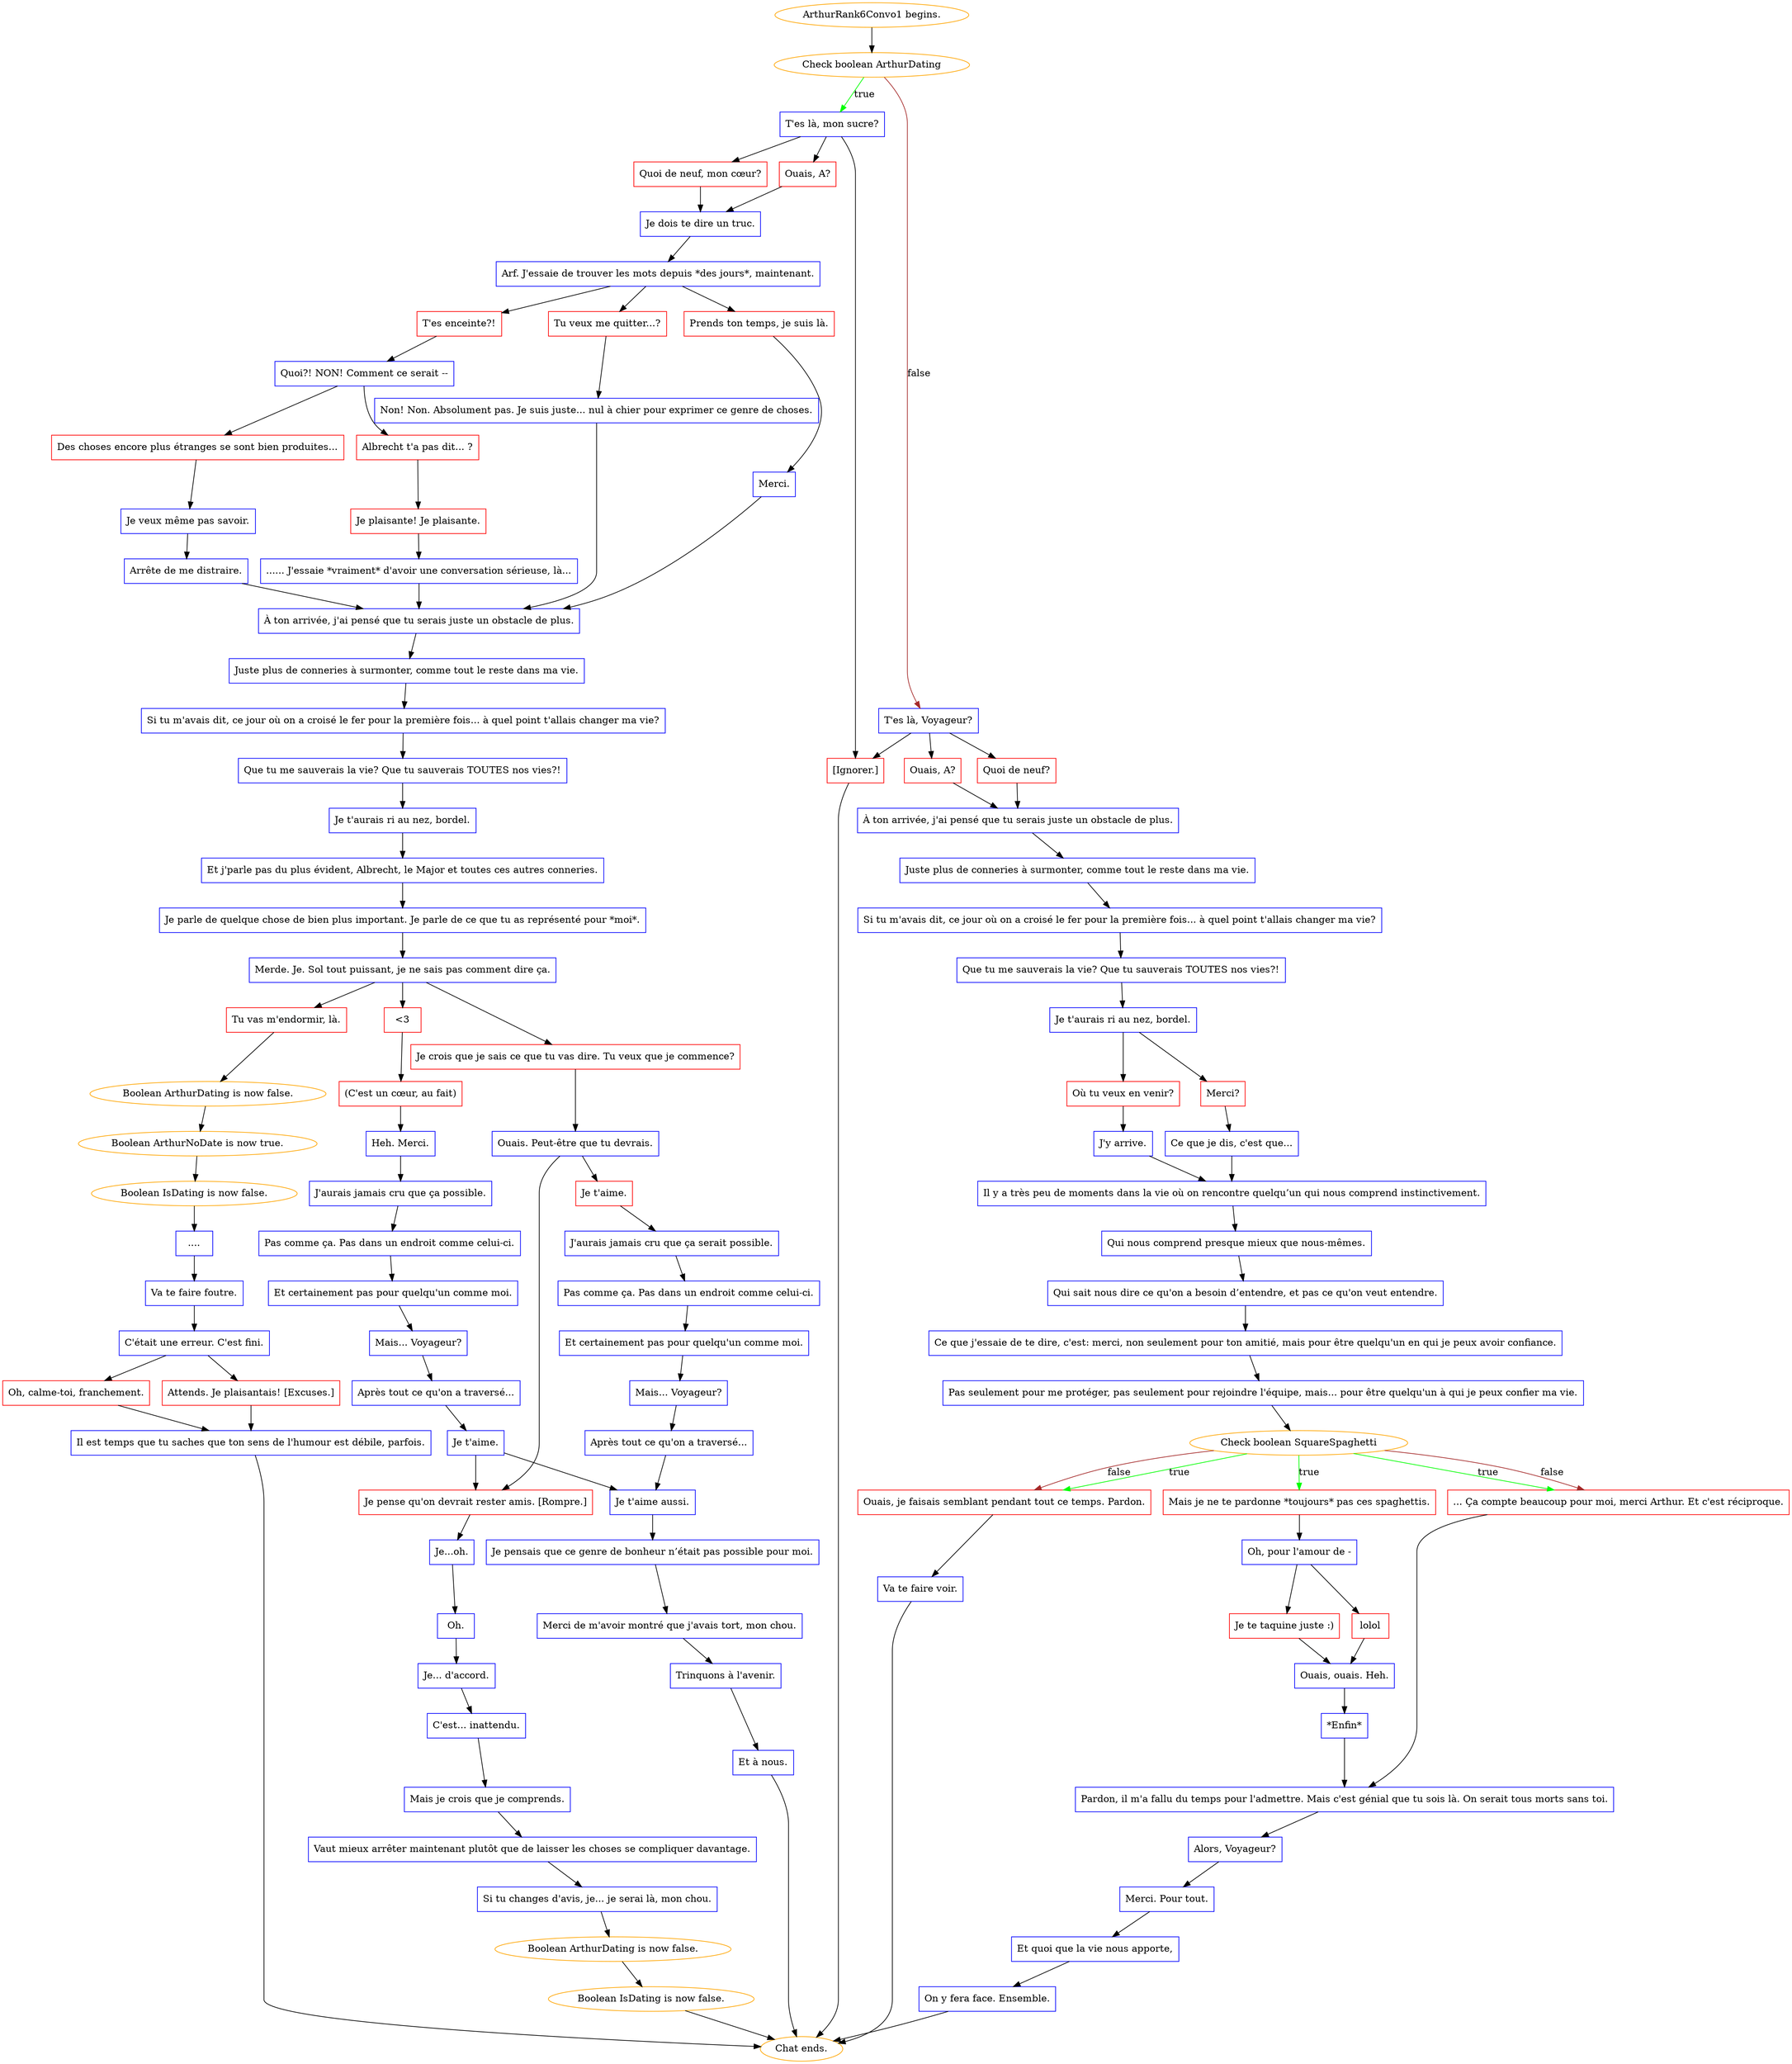 digraph {
	"ArthurRank6Convo1 begins." [color=orange];
		"ArthurRank6Convo1 begins." -> j2890798283;
	j2890798283 [label="Check boolean ArthurDating",color=orange];
		j2890798283 -> j3166958400 [label=true,color=green];
		j2890798283 -> j3556984827 [label=false,color=brown];
	j3166958400 [label="T'es là, mon sucre?",shape=box,color=blue];
		j3166958400 -> j823331896;
		j3166958400 -> j3167974278;
		j3166958400 -> j3055069876;
	j3556984827 [label="T'es là, Voyageur?",shape=box,color=blue];
		j3556984827 -> j2698006089;
		j3556984827 -> j3059447607;
		j3556984827 -> j3055069876;
	j823331896 [label="Ouais, A?",shape=box,color=red];
		j823331896 -> j3528626188;
	j3167974278 [label="Quoi de neuf, mon cœur?",shape=box,color=red];
		j3167974278 -> j3528626188;
	j3055069876 [label="[Ignorer.]",shape=box,color=red];
		j3055069876 -> "Chat ends.";
	j2698006089 [label="Quoi de neuf?",shape=box,color=red];
		j2698006089 -> j3967070974;
	j3059447607 [label="Ouais, A?",shape=box,color=red];
		j3059447607 -> j3967070974;
	j3528626188 [label="Je dois te dire un truc.",shape=box,color=blue];
		j3528626188 -> j1614991820;
	"Chat ends." [color=orange];
	j3967070974 [label="À ton arrivée, j'ai pensé que tu serais juste un obstacle de plus.",shape=box,color=blue];
		j3967070974 -> j4109636608;
	j1614991820 [label="Arf. J'essaie de trouver les mots depuis *des jours*, maintenant.",shape=box,color=blue];
		j1614991820 -> j244445569;
		j1614991820 -> j3405808664;
		j1614991820 -> j1724928226;
	j4109636608 [label="Juste plus de conneries à surmonter, comme tout le reste dans ma vie.",shape=box,color=blue];
		j4109636608 -> j3407434602;
	j244445569 [label="T'es enceinte?!",shape=box,color=red];
		j244445569 -> j2143904751;
	j3405808664 [label="Tu veux me quitter...?",shape=box,color=red];
		j3405808664 -> j3929044564;
	j1724928226 [label="Prends ton temps, je suis là.",shape=box,color=red];
		j1724928226 -> j3708337977;
	j3407434602 [label="Si tu m'avais dit, ce jour où on a croisé le fer pour la première fois... à quel point t'allais changer ma vie?",shape=box,color=blue];
		j3407434602 -> j2010996731;
	j2143904751 [label="Quoi?! NON! Comment ce serait --",shape=box,color=blue];
		j2143904751 -> j2979953479;
		j2143904751 -> j742749979;
	j3929044564 [label="Non! Non. Absolument pas. Je suis juste... nul à chier pour exprimer ce genre de choses.",shape=box,color=blue];
		j3929044564 -> j329726363;
	j3708337977 [label="Merci.",shape=box,color=blue];
		j3708337977 -> j329726363;
	j2010996731 [label="Que tu me sauverais la vie? Que tu sauverais TOUTES nos vies?!",shape=box,color=blue];
		j2010996731 -> j3240470604;
	j2979953479 [label="Des choses encore plus étranges se sont bien produites...",shape=box,color=red];
		j2979953479 -> j1932881740;
	j742749979 [label="Albrecht t'a pas dit... ?",shape=box,color=red];
		j742749979 -> j3056478789;
	j329726363 [label="À ton arrivée, j'ai pensé que tu serais juste un obstacle de plus.",shape=box,color=blue];
		j329726363 -> j2303086312;
	j3240470604 [label="Je t'aurais ri au nez, bordel.",shape=box,color=blue];
		j3240470604 -> j2166346883;
		j3240470604 -> j1844602264;
	j1932881740 [label="Je veux même pas savoir.",shape=box,color=blue];
		j1932881740 -> j133599772;
	j3056478789 [label="Je plaisante! Je plaisante.",shape=box,color=red];
		j3056478789 -> j855270672;
	j2303086312 [label="Juste plus de conneries à surmonter, comme tout le reste dans ma vie.",shape=box,color=blue];
		j2303086312 -> j2230535186;
	j2166346883 [label="Merci?",shape=box,color=red];
		j2166346883 -> j185570924;
	j1844602264 [label="Où tu veux en venir?",shape=box,color=red];
		j1844602264 -> j1073723832;
	j133599772 [label="Arrête de me distraire.",shape=box,color=blue];
		j133599772 -> j329726363;
	j855270672 [label="...... J'essaie *vraiment* d'avoir une conversation sérieuse, là...",shape=box,color=blue];
		j855270672 -> j329726363;
	j2230535186 [label="Si tu m'avais dit, ce jour où on a croisé le fer pour la première fois... à quel point t'allais changer ma vie?",shape=box,color=blue];
		j2230535186 -> j1695661450;
	j185570924 [label="Ce que je dis, c'est que...",shape=box,color=blue];
		j185570924 -> j497831540;
	j1073723832 [label="J'y arrive.",shape=box,color=blue];
		j1073723832 -> j497831540;
	j1695661450 [label="Que tu me sauverais la vie? Que tu sauverais TOUTES nos vies?!",shape=box,color=blue];
		j1695661450 -> j3925759423;
	j497831540 [label="Il y a très peu de moments dans la vie où on rencontre quelqu’un qui nous comprend instinctivement.",shape=box,color=blue];
		j497831540 -> j2724170774;
	j3925759423 [label="Je t'aurais ri au nez, bordel.",shape=box,color=blue];
		j3925759423 -> j1276156132;
	j2724170774 [label="Qui nous comprend presque mieux que nous-mêmes.",shape=box,color=blue];
		j2724170774 -> j3844359574;
	j1276156132 [label="Et j'parle pas du plus évident, Albrecht, le Major et toutes ces autres conneries.",shape=box,color=blue];
		j1276156132 -> j1518541782;
	j3844359574 [label="Qui sait nous dire ce qu'on a besoin d’entendre, et pas ce qu'on veut entendre.",shape=box,color=blue];
		j3844359574 -> j3404021636;
	j1518541782 [label="Je parle de quelque chose de bien plus important. Je parle de ce que tu as représenté pour *moi*.",shape=box,color=blue];
		j1518541782 -> j477662434;
	j3404021636 [label="Ce que j'essaie de te dire, c'est: merci, non seulement pour ton amitié, mais pour être quelqu'un en qui je peux avoir confiance.",shape=box,color=blue];
		j3404021636 -> j1401805899;
	j477662434 [label="Merde. Je. Sol tout puissant, je ne sais pas comment dire ça.",shape=box,color=blue];
		j477662434 -> j4181400176;
		j477662434 -> j930062163;
		j477662434 -> j4052614468;
	j1401805899 [label="Pas seulement pour me protéger, pas seulement pour rejoindre l'équipe, mais... pour être quelqu'un à qui je peux confier ma vie.",shape=box,color=blue];
		j1401805899 -> j1734946897;
	j4181400176 [label="Je crois que je sais ce que tu vas dire. Tu veux que je commence?",shape=box,color=red];
		j4181400176 -> j1938746248;
	j930062163 [label="<3",shape=box,color=red];
		j930062163 -> j2390220160;
	j4052614468 [label="Tu vas m'endormir, là.",shape=box,color=red];
		j4052614468 -> j360831202;
	j1734946897 [label="Check boolean SquareSpaghetti",color=orange];
		j1734946897 -> j1682088113 [label=true,color=green];
		j1734946897 -> j848374316 [label=true,color=green];
		j1734946897 -> j706919058 [label=true,color=green];
		j1734946897 -> j848374316 [label=false,color=brown];
		j1734946897 -> j706919058 [label=false,color=brown];
	j1938746248 [label="Ouais. Peut-être que tu devrais.",shape=box,color=blue];
		j1938746248 -> j3722120215;
		j1938746248 -> j2998393283;
	j2390220160 [label="(C'est un cœur, au fait)",shape=box,color=red];
		j2390220160 -> j1089377746;
	j360831202 [label="Boolean ArthurDating is now false.",color=orange];
		j360831202 -> j1952869178;
	j1682088113 [label="Mais je ne te pardonne *toujours* pas ces spaghettis.",shape=box,color=red];
		j1682088113 -> j1993146131;
	j848374316 [label="... Ça compte beaucoup pour moi, merci Arthur. Et c'est réciproque.",shape=box,color=red];
		j848374316 -> j1930231741;
	j706919058 [label="Ouais, je faisais semblant pendant tout ce temps. Pardon.",shape=box,color=red];
		j706919058 -> j2740874078;
	j3722120215 [label="Je t'aime.",shape=box,color=red];
		j3722120215 -> j354435753;
	j2998393283 [label="Je pense qu'on devrait rester amis. [Rompre.]",shape=box,color=red];
		j2998393283 -> j524874682;
	j1089377746 [label="Heh. Merci.",shape=box,color=blue];
		j1089377746 -> j1481113646;
	j1952869178 [label="Boolean ArthurNoDate is now true.",color=orange];
		j1952869178 -> j2577871546;
	j1993146131 [label="Oh, pour l'amour de -",shape=box,color=blue];
		j1993146131 -> j777314273;
		j1993146131 -> j266783653;
	j1930231741 [label="Pardon, il m'a fallu du temps pour l'admettre. Mais c'est génial que tu sois là. On serait tous morts sans toi.",shape=box,color=blue];
		j1930231741 -> j4238839172;
	j2740874078 [label="Va te faire voir.",shape=box,color=blue];
		j2740874078 -> "Chat ends.";
	j354435753 [label="J'aurais jamais cru que ça serait possible.",shape=box,color=blue];
		j354435753 -> j201794489;
	j524874682 [label="Je...oh.",shape=box,color=blue];
		j524874682 -> j148745496;
	j1481113646 [label="J'aurais jamais cru que ça possible.",shape=box,color=blue];
		j1481113646 -> j2240774157;
	j2577871546 [label="Boolean IsDating is now false.",color=orange];
		j2577871546 -> j3009434190;
	j777314273 [label="lolol",shape=box,color=red];
		j777314273 -> j1508874165;
	j266783653 [label="Je te taquine juste :)",shape=box,color=red];
		j266783653 -> j1508874165;
	j4238839172 [label="Alors, Voyageur?",shape=box,color=blue];
		j4238839172 -> j290335786;
	j201794489 [label="Pas comme ça. Pas dans un endroit comme celui-ci.",shape=box,color=blue];
		j201794489 -> j3996406145;
	j148745496 [label="Oh.",shape=box,color=blue];
		j148745496 -> j2764972024;
	j2240774157 [label="Pas comme ça. Pas dans un endroit comme celui-ci.",shape=box,color=blue];
		j2240774157 -> j1316767139;
	j3009434190 [label="....",shape=box,color=blue];
		j3009434190 -> j3807987827;
	j1508874165 [label="Ouais, ouais. Heh.",shape=box,color=blue];
		j1508874165 -> j3403161703;
	j290335786 [label="Merci. Pour tout.",shape=box,color=blue];
		j290335786 -> j2601874932;
	j3996406145 [label="Et certainement pas pour quelqu'un comme moi.",shape=box,color=blue];
		j3996406145 -> j2991892409;
	j2764972024 [label="Je... d'accord.",shape=box,color=blue];
		j2764972024 -> j1084094895;
	j1316767139 [label="Et certainement pas pour quelqu'un comme moi.",shape=box,color=blue];
		j1316767139 -> j3061516089;
	j3807987827 [label="Va te faire foutre.",shape=box,color=blue];
		j3807987827 -> j3611162881;
	j3403161703 [label="*Enfin*",shape=box,color=blue];
		j3403161703 -> j1930231741;
	j2601874932 [label="Et quoi que la vie nous apporte,",shape=box,color=blue];
		j2601874932 -> j2129908374;
	j2991892409 [label="Mais... Voyageur?",shape=box,color=blue];
		j2991892409 -> j3115779128;
	j1084094895 [label="C'est... inattendu.",shape=box,color=blue];
		j1084094895 -> j3095222303;
	j3061516089 [label="Mais... Voyageur?",shape=box,color=blue];
		j3061516089 -> j1870663624;
	j3611162881 [label="C'était une erreur. C'est fini.",shape=box,color=blue];
		j3611162881 -> j4149559151;
		j3611162881 -> j1058991257;
	j2129908374 [label="On y fera face. Ensemble.",shape=box,color=blue];
		j2129908374 -> "Chat ends.";
	j3115779128 [label="Après tout ce qu'on a traversé...",shape=box,color=blue];
		j3115779128 -> j813280211;
	j3095222303 [label="Mais je crois que je comprends.",shape=box,color=blue];
		j3095222303 -> j4278394870;
	j1870663624 [label="Après tout ce qu'on a traversé...",shape=box,color=blue];
		j1870663624 -> j580355068;
	j4149559151 [label="Attends. Je plaisantais! [Excuses.]",shape=box,color=red];
		j4149559151 -> j4281888328;
	j1058991257 [label="Oh, calme-toi, franchement.",shape=box,color=red];
		j1058991257 -> j4281888328;
	j813280211 [label="Je t'aime aussi.",shape=box,color=blue];
		j813280211 -> j3187982380;
	j4278394870 [label="Vaut mieux arrêter maintenant plutôt que de laisser les choses se compliquer davantage.",shape=box,color=blue];
		j4278394870 -> j2826236926;
	j580355068 [label="Je t'aime.",shape=box,color=blue];
		j580355068 -> j813280211;
		j580355068 -> j2998393283;
	j4281888328 [label="Il est temps que tu saches que ton sens de l'humour est débile, parfois.",shape=box,color=blue];
		j4281888328 -> "Chat ends.";
	j3187982380 [label="Je pensais que ce genre de bonheur n’était pas possible pour moi.",shape=box,color=blue];
		j3187982380 -> j3155142173;
	j2826236926 [label="Si tu changes d'avis, je... je serai là, mon chou.",shape=box,color=blue];
		j2826236926 -> j3905091669;
	j3155142173 [label="Merci de m'avoir montré que j'avais tort, mon chou.",shape=box,color=blue];
		j3155142173 -> j78078690;
	j3905091669 [label="Boolean ArthurDating is now false.",color=orange];
		j3905091669 -> j1242024027;
	j78078690 [label="Trinquons à l'avenir.",shape=box,color=blue];
		j78078690 -> j2753014830;
	j1242024027 [label="Boolean IsDating is now false.",color=orange];
		j1242024027 -> "Chat ends.";
	j2753014830 [label="Et à nous.",shape=box,color=blue];
		j2753014830 -> "Chat ends.";
}